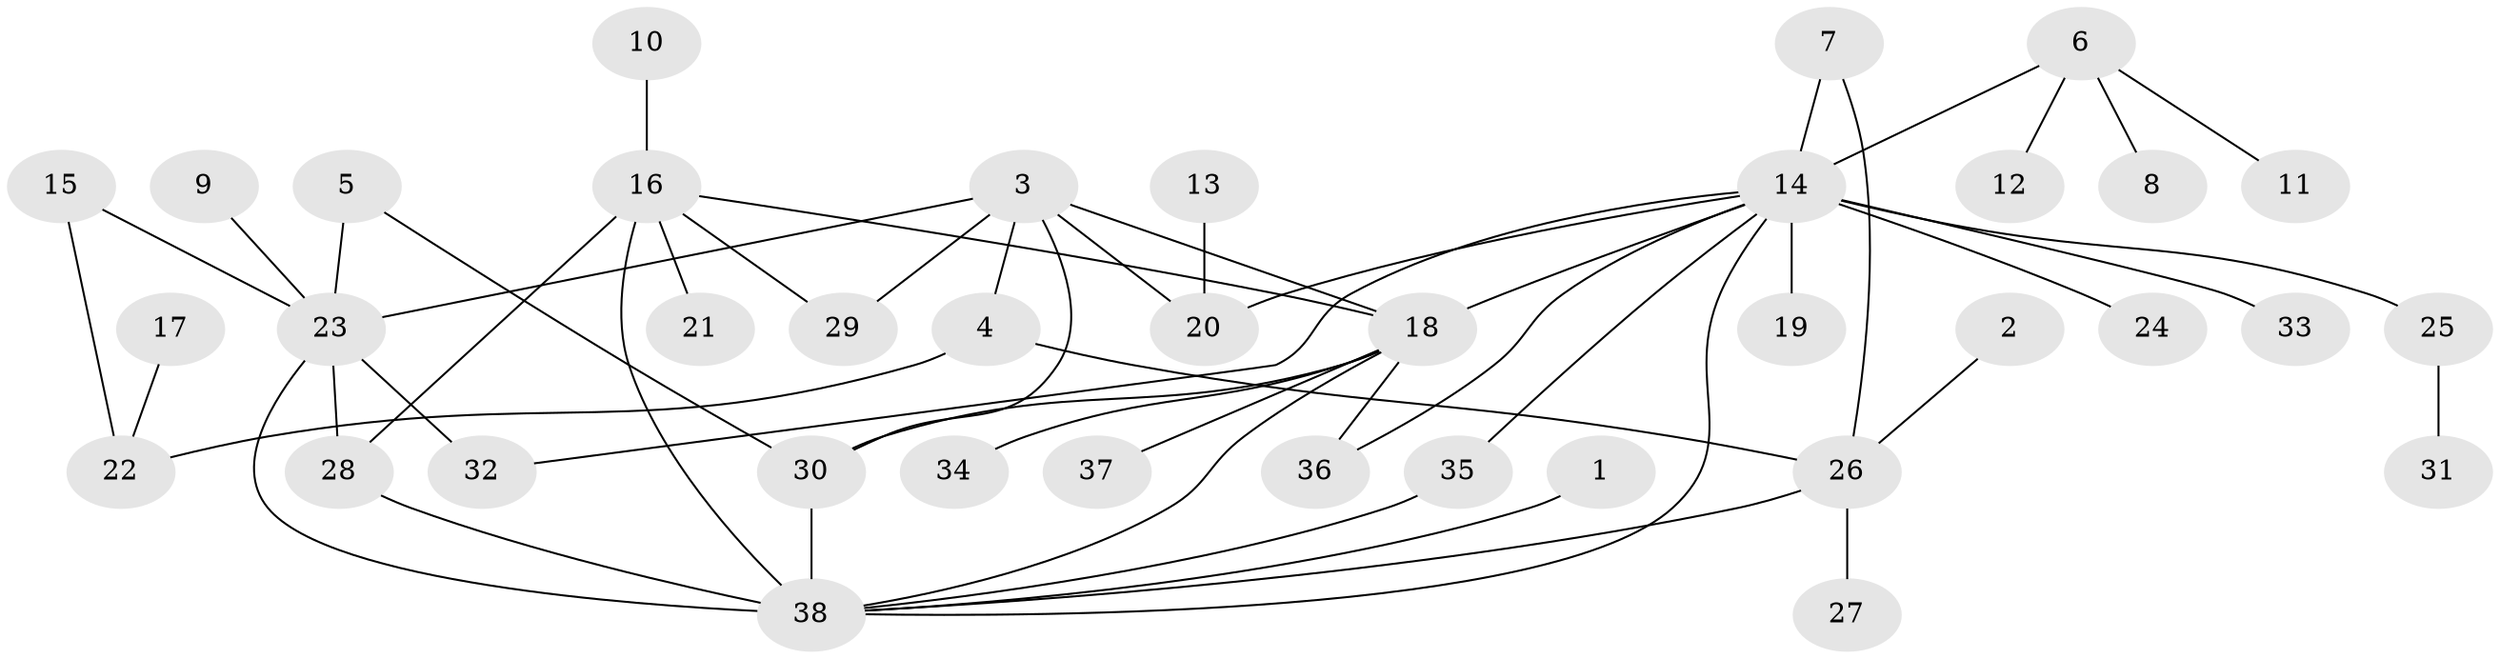 // original degree distribution, {15: 0.013157894736842105, 7: 0.039473684210526314, 18: 0.013157894736842105, 6: 0.02631578947368421, 1: 0.5, 2: 0.19736842105263158, 9: 0.013157894736842105, 5: 0.02631578947368421, 4: 0.039473684210526314, 3: 0.11842105263157894, 10: 0.013157894736842105}
// Generated by graph-tools (version 1.1) at 2025/01/03/09/25 03:01:55]
// undirected, 38 vertices, 53 edges
graph export_dot {
graph [start="1"]
  node [color=gray90,style=filled];
  1;
  2;
  3;
  4;
  5;
  6;
  7;
  8;
  9;
  10;
  11;
  12;
  13;
  14;
  15;
  16;
  17;
  18;
  19;
  20;
  21;
  22;
  23;
  24;
  25;
  26;
  27;
  28;
  29;
  30;
  31;
  32;
  33;
  34;
  35;
  36;
  37;
  38;
  1 -- 38 [weight=1.0];
  2 -- 26 [weight=1.0];
  3 -- 4 [weight=1.0];
  3 -- 18 [weight=1.0];
  3 -- 20 [weight=1.0];
  3 -- 23 [weight=1.0];
  3 -- 29 [weight=1.0];
  3 -- 30 [weight=1.0];
  4 -- 22 [weight=1.0];
  4 -- 26 [weight=1.0];
  5 -- 23 [weight=3.0];
  5 -- 30 [weight=1.0];
  6 -- 8 [weight=1.0];
  6 -- 11 [weight=1.0];
  6 -- 12 [weight=1.0];
  6 -- 14 [weight=1.0];
  7 -- 14 [weight=1.0];
  7 -- 26 [weight=1.0];
  9 -- 23 [weight=1.0];
  10 -- 16 [weight=1.0];
  13 -- 20 [weight=1.0];
  14 -- 18 [weight=1.0];
  14 -- 19 [weight=1.0];
  14 -- 20 [weight=1.0];
  14 -- 24 [weight=1.0];
  14 -- 25 [weight=1.0];
  14 -- 32 [weight=1.0];
  14 -- 33 [weight=2.0];
  14 -- 35 [weight=1.0];
  14 -- 36 [weight=1.0];
  14 -- 38 [weight=1.0];
  15 -- 22 [weight=1.0];
  15 -- 23 [weight=1.0];
  16 -- 18 [weight=1.0];
  16 -- 21 [weight=1.0];
  16 -- 28 [weight=1.0];
  16 -- 29 [weight=1.0];
  16 -- 38 [weight=2.0];
  17 -- 22 [weight=1.0];
  18 -- 30 [weight=1.0];
  18 -- 34 [weight=1.0];
  18 -- 36 [weight=1.0];
  18 -- 37 [weight=1.0];
  18 -- 38 [weight=1.0];
  23 -- 28 [weight=1.0];
  23 -- 32 [weight=1.0];
  23 -- 38 [weight=1.0];
  25 -- 31 [weight=1.0];
  26 -- 27 [weight=1.0];
  26 -- 38 [weight=1.0];
  28 -- 38 [weight=1.0];
  30 -- 38 [weight=2.0];
  35 -- 38 [weight=1.0];
}
